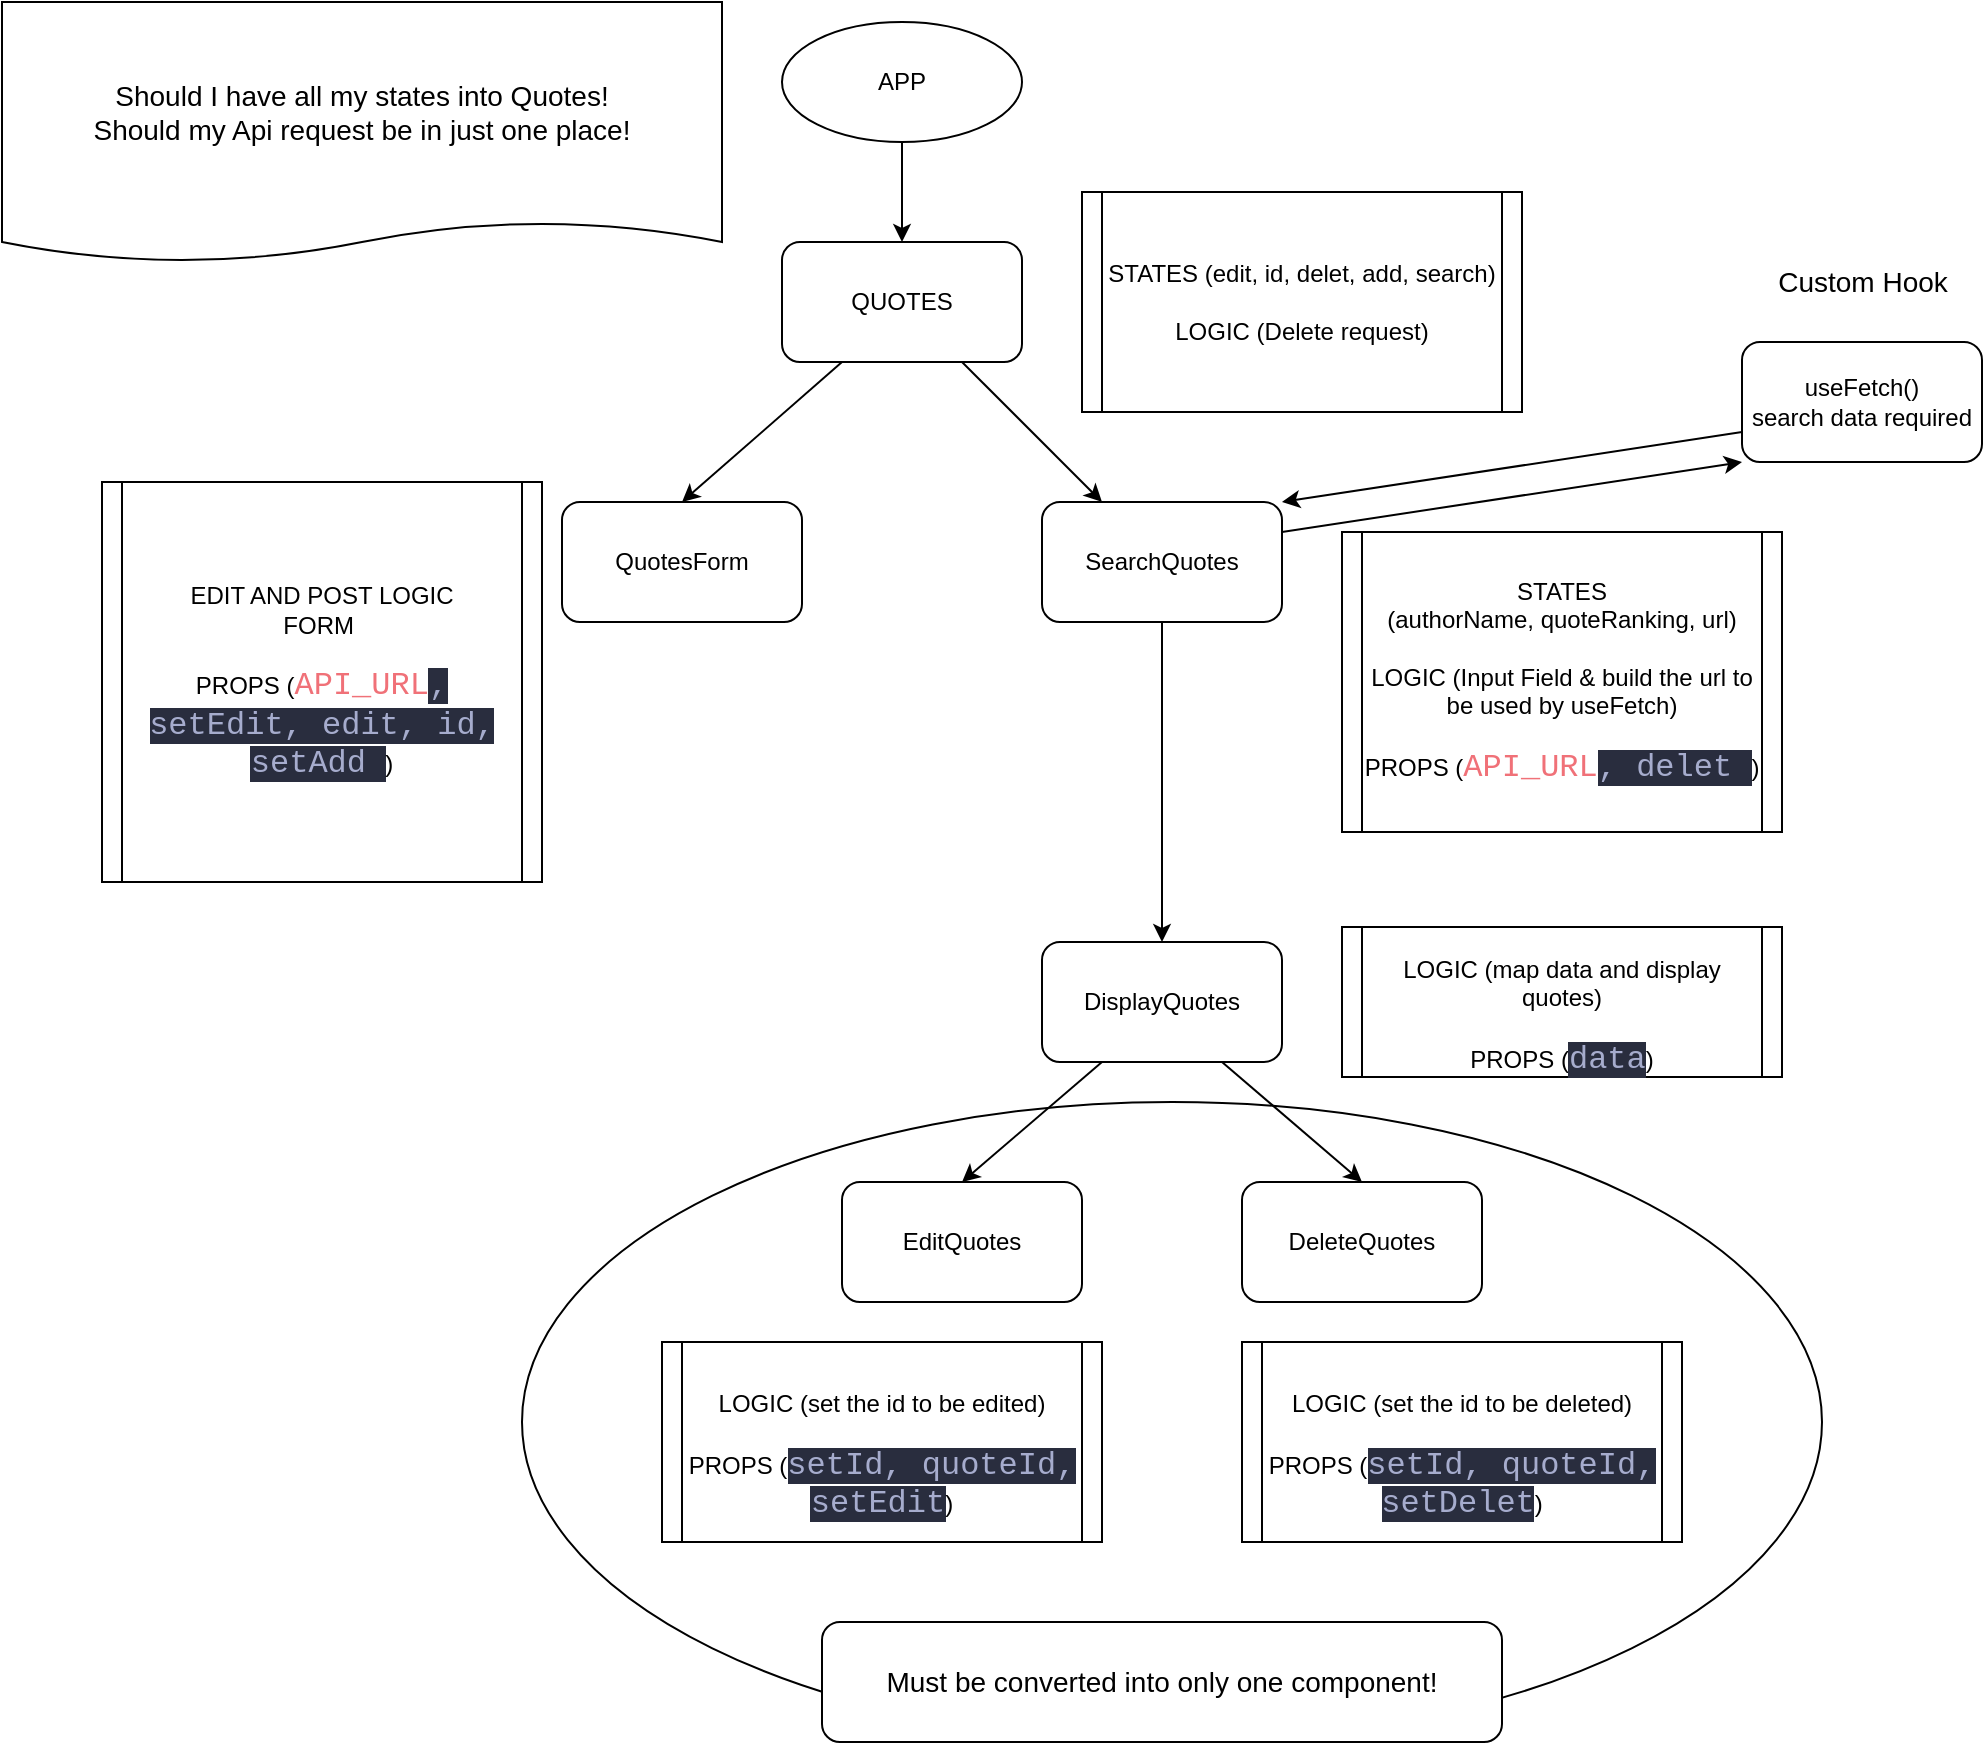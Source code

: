 <mxfile>
    <diagram id="yX490pfO6hxWn_j7SMPA" name="Page-1">
        <mxGraphModel dx="3072" dy="1003" grid="1" gridSize="10" guides="1" tooltips="1" connect="1" arrows="1" fold="1" page="1" pageScale="1" pageWidth="850" pageHeight="1100" math="0" shadow="0">
            <root>
                <mxCell id="0"/>
                <mxCell id="1" parent="0"/>
                <mxCell id="26" value="" style="ellipse;whiteSpace=wrap;html=1;" vertex="1" parent="1">
                    <mxGeometry x="100" y="550" width="650" height="320" as="geometry"/>
                </mxCell>
                <mxCell id="31" style="edgeStyle=none;html=1;exitX=0.5;exitY=1;exitDx=0;exitDy=0;entryX=0.5;entryY=0;entryDx=0;entryDy=0;fontSize=14;" edge="1" parent="1" source="2" target="3">
                    <mxGeometry relative="1" as="geometry"/>
                </mxCell>
                <mxCell id="2" value="APP" style="ellipse;whiteSpace=wrap;html=1;" vertex="1" parent="1">
                    <mxGeometry x="230" y="10" width="120" height="60" as="geometry"/>
                </mxCell>
                <mxCell id="13" style="edgeStyle=none;html=1;exitX=0.25;exitY=1;exitDx=0;exitDy=0;entryX=0.5;entryY=0;entryDx=0;entryDy=0;" edge="1" parent="1" source="3" target="6">
                    <mxGeometry relative="1" as="geometry"/>
                </mxCell>
                <mxCell id="14" style="edgeStyle=none;html=1;exitX=0.75;exitY=1;exitDx=0;exitDy=0;" edge="1" parent="1" source="3" target="7">
                    <mxGeometry relative="1" as="geometry"/>
                </mxCell>
                <mxCell id="3" value="QUOTES" style="rounded=1;whiteSpace=wrap;html=1;" vertex="1" parent="1">
                    <mxGeometry x="230" y="120" width="120" height="60" as="geometry"/>
                </mxCell>
                <mxCell id="6" value="QuotesForm" style="rounded=1;whiteSpace=wrap;html=1;" vertex="1" parent="1">
                    <mxGeometry x="120" y="250" width="120" height="60" as="geometry"/>
                </mxCell>
                <mxCell id="16" style="edgeStyle=none;html=1;exitX=1;exitY=0.25;exitDx=0;exitDy=0;entryX=0;entryY=1;entryDx=0;entryDy=0;" edge="1" parent="1" source="7" target="15">
                    <mxGeometry relative="1" as="geometry"/>
                </mxCell>
                <mxCell id="18" style="edgeStyle=none;html=1;exitX=0.5;exitY=1;exitDx=0;exitDy=0;entryX=0.5;entryY=0;entryDx=0;entryDy=0;" edge="1" parent="1" source="7" target="17">
                    <mxGeometry relative="1" as="geometry"/>
                </mxCell>
                <mxCell id="7" value="SearchQuotes" style="rounded=1;whiteSpace=wrap;html=1;" vertex="1" parent="1">
                    <mxGeometry x="360" y="250" width="120" height="60" as="geometry"/>
                </mxCell>
                <mxCell id="10" value="EDIT AND POST LOGIC&lt;br&gt;FORM&amp;nbsp;&lt;br&gt;&lt;br&gt;PROPS (&lt;span style=&quot;font-family: &amp;#34;consolas&amp;#34; , &amp;#34;courier new&amp;#34; , monospace ; font-size: 16px ; color: rgb(240 , 113 , 120)&quot;&gt;API_URL&lt;/span&gt;&lt;span style=&quot;background-color: rgb(41 , 45 , 62) ; color: rgb(166 , 172 , 205) ; font-family: &amp;#34;consolas&amp;#34; , &amp;#34;courier new&amp;#34; , monospace ; font-size: 16px&quot;&gt;, setEdit, edit, id, setAdd &lt;/span&gt;&lt;span&gt;)&lt;/span&gt;" style="shape=process;whiteSpace=wrap;html=1;backgroundOutline=1;size=0.045;" vertex="1" parent="1">
                    <mxGeometry x="-110" y="240" width="220" height="200" as="geometry"/>
                </mxCell>
                <mxCell id="11" value="STATES (&lt;span&gt;edit,&amp;nbsp;&lt;/span&gt;&lt;span&gt;id,&amp;nbsp;&lt;/span&gt;&lt;span&gt;delet,&amp;nbsp;&lt;/span&gt;&lt;span&gt;add,&amp;nbsp;&lt;/span&gt;&lt;span&gt;search&lt;/span&gt;)&lt;br&gt;&lt;br&gt;LOGIC (Delete request)" style="shape=process;whiteSpace=wrap;html=1;backgroundOutline=1;size=0.045;" vertex="1" parent="1">
                    <mxGeometry x="380" y="95" width="220" height="110" as="geometry"/>
                </mxCell>
                <mxCell id="12" value="STATES (&lt;span&gt;authorName,&amp;nbsp;&lt;/span&gt;&lt;span&gt;quoteRanking,&amp;nbsp;&lt;/span&gt;&lt;span&gt;url&lt;/span&gt;)&lt;br&gt;&lt;br&gt;LOGIC (Input Field &amp;amp; build the url to be used by useFetch)&lt;br&gt;&lt;br&gt;PROPS (&lt;span style=&quot;font-family: &amp;#34;consolas&amp;#34; , &amp;#34;courier new&amp;#34; , monospace ; font-size: 16px ; color: rgb(240 , 113 , 120)&quot;&gt;API_URL&lt;/span&gt;&lt;span style=&quot;background-color: rgb(41 , 45 , 62) ; color: rgb(166 , 172 , 205) ; font-family: &amp;#34;consolas&amp;#34; , &amp;#34;courier new&amp;#34; , monospace ; font-size: 16px&quot;&gt;, delet &lt;/span&gt;&lt;span&gt;)&lt;/span&gt;" style="shape=process;whiteSpace=wrap;html=1;backgroundOutline=1;size=0.045;" vertex="1" parent="1">
                    <mxGeometry x="510" y="265" width="220" height="150" as="geometry"/>
                </mxCell>
                <mxCell id="32" style="edgeStyle=none;html=1;exitX=0;exitY=0.75;exitDx=0;exitDy=0;entryX=1;entryY=0;entryDx=0;entryDy=0;fontSize=14;" edge="1" parent="1" source="15" target="7">
                    <mxGeometry relative="1" as="geometry"/>
                </mxCell>
                <mxCell id="15" value="useFetch()&lt;br&gt;search data required" style="rounded=1;whiteSpace=wrap;html=1;" vertex="1" parent="1">
                    <mxGeometry x="710" y="170" width="120" height="60" as="geometry"/>
                </mxCell>
                <mxCell id="22" style="edgeStyle=none;html=1;exitX=0.25;exitY=1;exitDx=0;exitDy=0;entryX=0.5;entryY=0;entryDx=0;entryDy=0;" edge="1" parent="1" source="17" target="21">
                    <mxGeometry relative="1" as="geometry"/>
                </mxCell>
                <mxCell id="23" style="edgeStyle=none;html=1;exitX=0.75;exitY=1;exitDx=0;exitDy=0;entryX=0.5;entryY=0;entryDx=0;entryDy=0;" edge="1" parent="1" source="17" target="20">
                    <mxGeometry relative="1" as="geometry"/>
                </mxCell>
                <mxCell id="17" value="DisplayQuotes" style="rounded=1;whiteSpace=wrap;html=1;" vertex="1" parent="1">
                    <mxGeometry x="360" y="470" width="120" height="60" as="geometry"/>
                </mxCell>
                <mxCell id="19" value="&lt;br&gt;LOGIC (map data and display quotes)&lt;br&gt;&lt;br&gt;PROPS (&lt;font color=&quot;#a6accd&quot; face=&quot;consolas, courier new, monospace&quot;&gt;&lt;span style=&quot;font-size: 16px ; background-color: rgb(41 , 45 , 62)&quot;&gt;data&lt;/span&gt;&lt;/font&gt;&lt;span&gt;)&lt;/span&gt;" style="shape=process;whiteSpace=wrap;html=1;backgroundOutline=1;size=0.045;" vertex="1" parent="1">
                    <mxGeometry x="510" y="462.5" width="220" height="75" as="geometry"/>
                </mxCell>
                <mxCell id="20" value="DeleteQuotes" style="rounded=1;whiteSpace=wrap;html=1;" vertex="1" parent="1">
                    <mxGeometry x="460" y="590" width="120" height="60" as="geometry"/>
                </mxCell>
                <mxCell id="21" value="EditQuotes" style="rounded=1;whiteSpace=wrap;html=1;" vertex="1" parent="1">
                    <mxGeometry x="260" y="590" width="120" height="60" as="geometry"/>
                </mxCell>
                <mxCell id="24" value="&lt;br&gt;LOGIC (set the id to be edited)&lt;br&gt;&lt;br&gt;PROPS (&lt;font color=&quot;#a6accd&quot; face=&quot;consolas, courier new, monospace&quot;&gt;&lt;span style=&quot;font-size: 16px ; background-color: rgb(41 , 45 , 62)&quot;&gt;setId, quoteId, setEdit&lt;/span&gt;&lt;/font&gt;&lt;span&gt;)&lt;/span&gt;" style="shape=process;whiteSpace=wrap;html=1;backgroundOutline=1;size=0.045;" vertex="1" parent="1">
                    <mxGeometry x="170" y="670" width="220" height="100" as="geometry"/>
                </mxCell>
                <mxCell id="25" value="&lt;br&gt;LOGIC (set the id to be deleted)&lt;br&gt;&lt;br&gt;PROPS (&lt;font color=&quot;#a6accd&quot; face=&quot;consolas, courier new, monospace&quot;&gt;&lt;span style=&quot;font-size: 16px ; background-color: rgb(41 , 45 , 62)&quot;&gt;setId, quoteId, setDelet&lt;/span&gt;&lt;/font&gt;&lt;span&gt;)&lt;/span&gt;" style="shape=process;whiteSpace=wrap;html=1;backgroundOutline=1;size=0.045;" vertex="1" parent="1">
                    <mxGeometry x="460" y="670" width="220" height="100" as="geometry"/>
                </mxCell>
                <mxCell id="28" value="&lt;font style=&quot;font-size: 14px&quot;&gt;Must be converted into only one component!&lt;/font&gt;" style="rounded=1;whiteSpace=wrap;html=1;" vertex="1" parent="1">
                    <mxGeometry x="250" y="810" width="340" height="60" as="geometry"/>
                </mxCell>
                <mxCell id="29" value="Custom Hook" style="text;html=1;align=center;verticalAlign=middle;resizable=0;points=[];autosize=1;strokeColor=none;fillColor=none;fontSize=14;" vertex="1" parent="1">
                    <mxGeometry x="720" y="130" width="100" height="20" as="geometry"/>
                </mxCell>
                <mxCell id="30" value="Should I have all my states into Quotes!&lt;br&gt;Should my Api request be in just one place!" style="shape=document;whiteSpace=wrap;html=1;boundedLbl=1;fontSize=14;size=0.154;" vertex="1" parent="1">
                    <mxGeometry x="-160" width="360" height="130" as="geometry"/>
                </mxCell>
            </root>
        </mxGraphModel>
    </diagram>
</mxfile>
